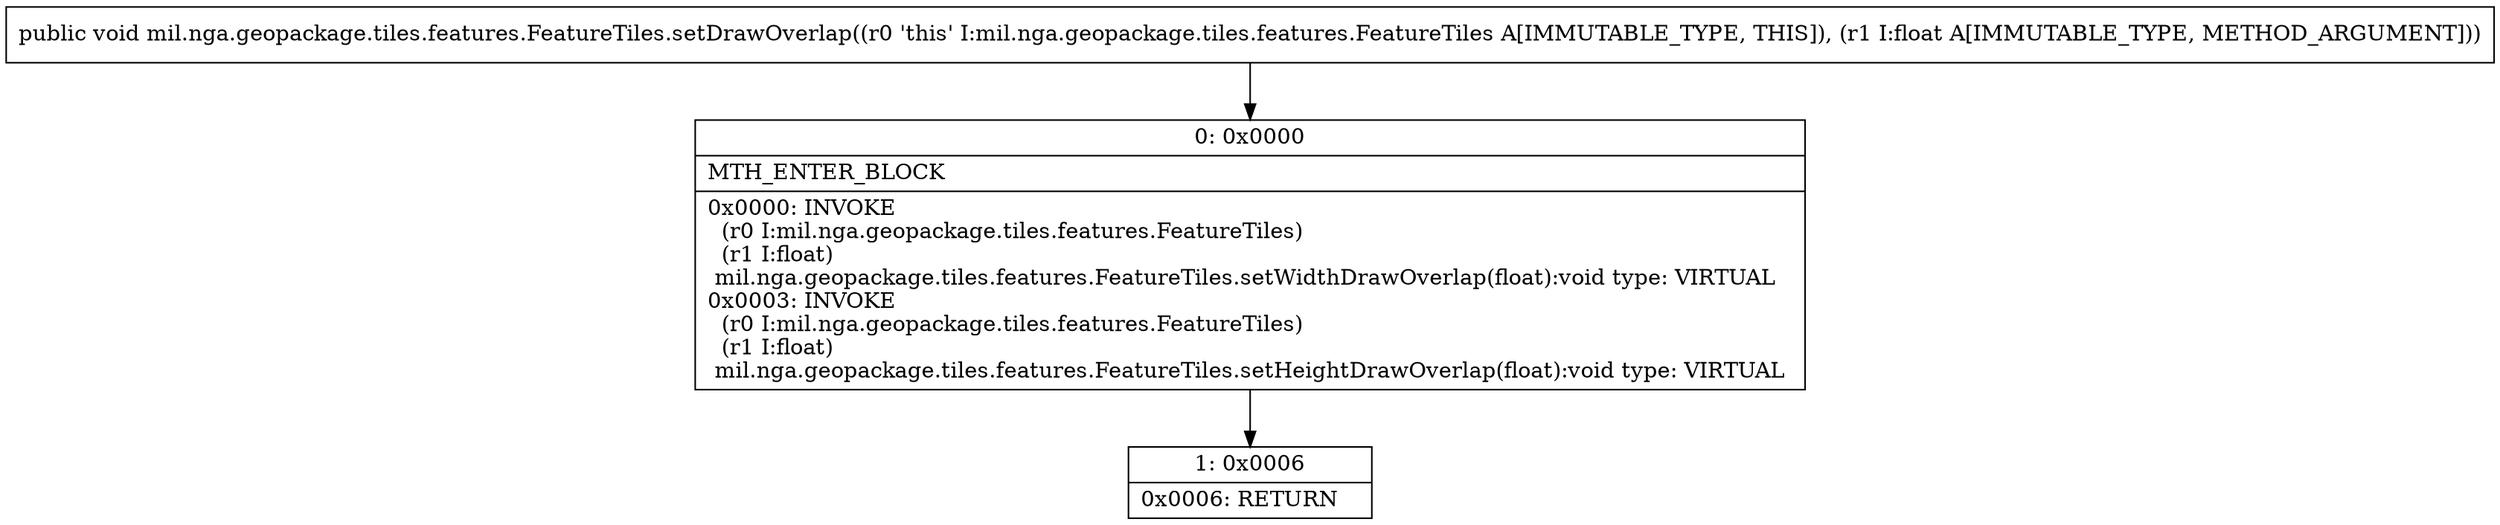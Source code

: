 digraph "CFG formil.nga.geopackage.tiles.features.FeatureTiles.setDrawOverlap(F)V" {
Node_0 [shape=record,label="{0\:\ 0x0000|MTH_ENTER_BLOCK\l|0x0000: INVOKE  \l  (r0 I:mil.nga.geopackage.tiles.features.FeatureTiles)\l  (r1 I:float)\l mil.nga.geopackage.tiles.features.FeatureTiles.setWidthDrawOverlap(float):void type: VIRTUAL \l0x0003: INVOKE  \l  (r0 I:mil.nga.geopackage.tiles.features.FeatureTiles)\l  (r1 I:float)\l mil.nga.geopackage.tiles.features.FeatureTiles.setHeightDrawOverlap(float):void type: VIRTUAL \l}"];
Node_1 [shape=record,label="{1\:\ 0x0006|0x0006: RETURN   \l}"];
MethodNode[shape=record,label="{public void mil.nga.geopackage.tiles.features.FeatureTiles.setDrawOverlap((r0 'this' I:mil.nga.geopackage.tiles.features.FeatureTiles A[IMMUTABLE_TYPE, THIS]), (r1 I:float A[IMMUTABLE_TYPE, METHOD_ARGUMENT])) }"];
MethodNode -> Node_0;
Node_0 -> Node_1;
}

